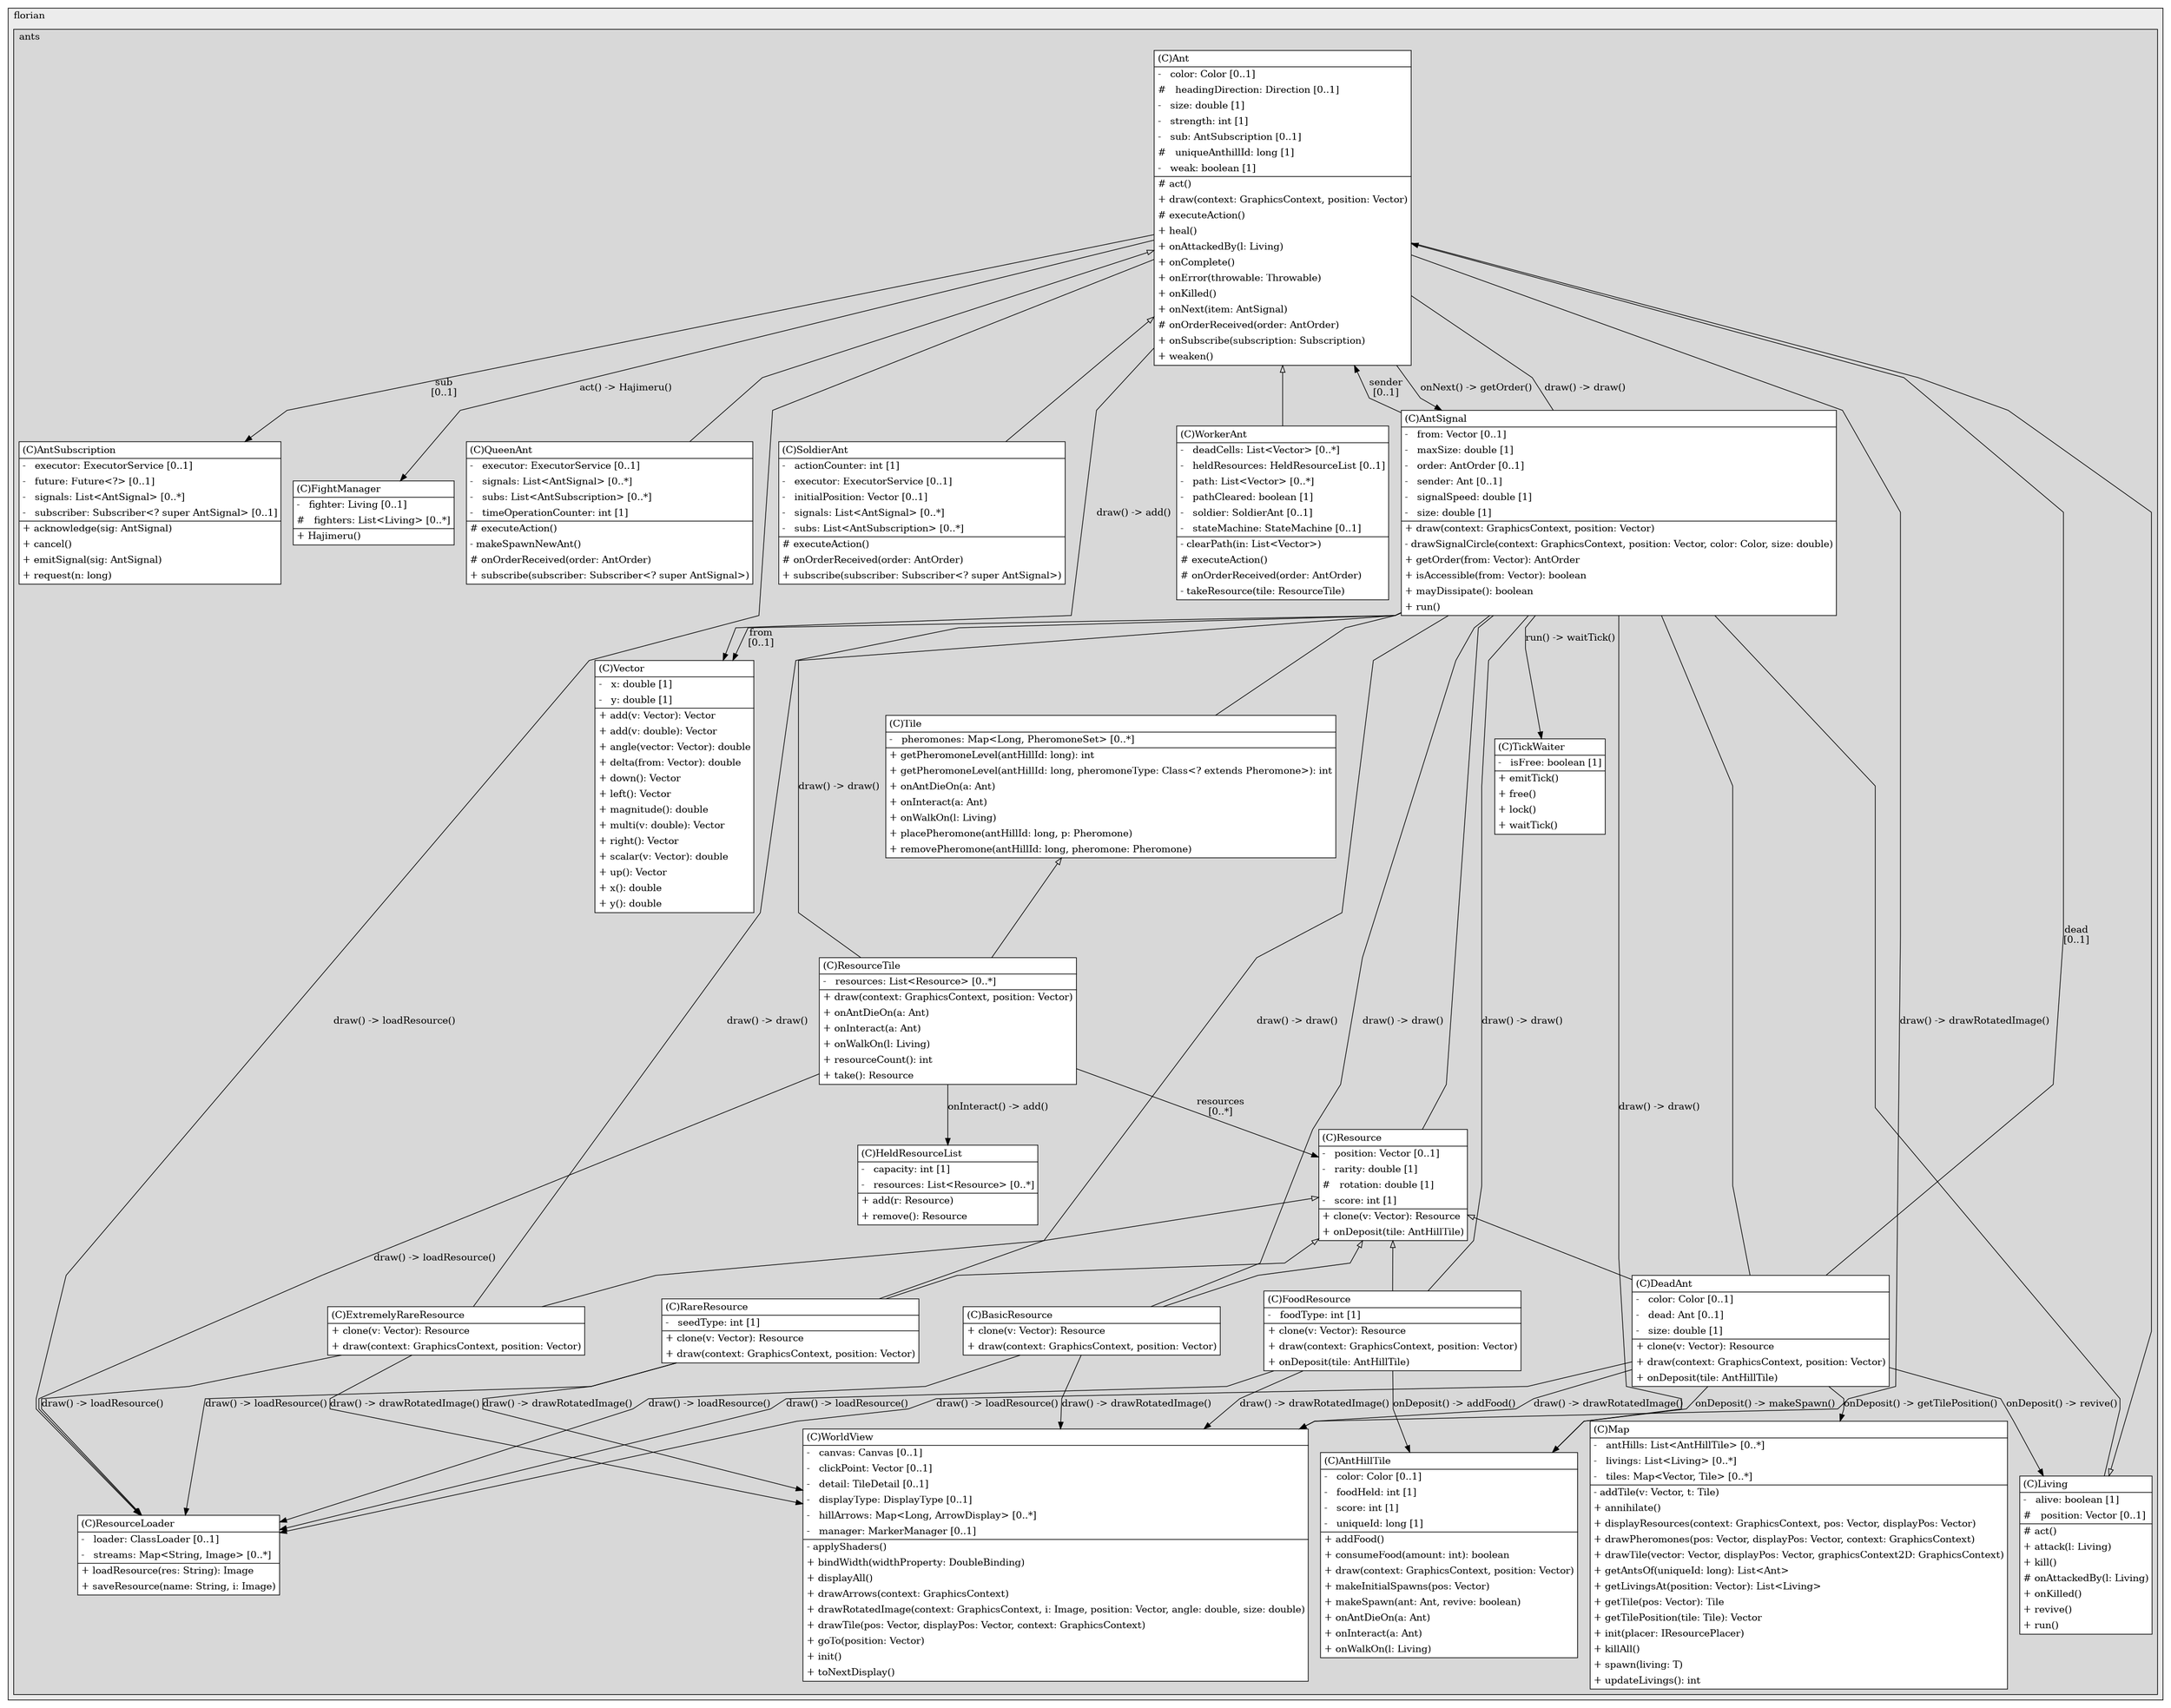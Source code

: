 @startuml

/' diagram meta data start
config=StructureConfiguration;
{
  "projectClassification": {
    "searchMode": "OpenProject", // OpenProject, AllProjects
    "includedProjects": "",
    "pathEndKeywords": "*.impl",
    "isClientPath": "",
    "isClientName": "",
    "isTestPath": "",
    "isTestName": "",
    "isMappingPath": "",
    "isMappingName": "",
    "isDataAccessPath": "",
    "isDataAccessName": "",
    "isDataStructurePath": "",
    "isDataStructureName": "",
    "isInterfaceStructuresPath": "",
    "isInterfaceStructuresName": "",
    "isEntryPointPath": "",
    "isEntryPointName": "",
    "treatFinalFieldsAsMandatory": false
  },
  "graphRestriction": {
    "classPackageExcludeFilter": "",
    "classPackageIncludeFilter": "*",
    "classNameExcludeFilter": "",
    "classNameIncludeFilter": "*",
    "methodNameExcludeFilter": "",
    "methodNameIncludeFilter": "",
    "removeByInheritance": "", // inheritance/annotation based filtering is done in a second step
    "removeByAnnotation": "",
    "removeByClassPackage": "", // cleanup the graph after inheritance/annotation based filtering is done
    "removeByClassName": "",
    "cutMappings": false,
    "cutEnum": true,
    "cutTests": true,
    "cutClient": true,
    "cutDataAccess": true,
    "cutInterfaceStructures": true,
    "cutDataStructures": true,
    "cutGetterAndSetter": true,
    "cutConstructors": true
  },
  "graphTraversal": {
    "forwardDepth": 3,
    "backwardDepth": 3,
    "classPackageExcludeFilter": "",
    "classPackageIncludeFilter": "",
    "classNameExcludeFilter": "",
    "classNameIncludeFilter": "",
    "methodNameExcludeFilter": "",
    "methodNameIncludeFilter": "",
    "hideMappings": false,
    "hideDataStructures": false,
    "hidePrivateMethods": true,
    "hideInterfaceCalls": true, // indirection: implementation -> interface (is hidden) -> implementation
    "onlyShowApplicationEntryPoints": false, // root node is included
    "useMethodCallsForStructureDiagram": "ForwardOnly" // ForwardOnly, BothDirections, No
  },
  "details": {
    "aggregation": "GroupByClass", // ByClass, GroupByClass, None
    "showClassGenericTypes": true,
    "showMethods": true,
    "showMethodParameterNames": true,
    "showMethodParameterTypes": true,
    "showMethodReturnType": true,
    "showPackageLevels": 2,
    "showDetailedClassStructure": true
  },
  "rootClass": "fr.florian.ants.antv1.living.ant.Ant",
  "extensionCallbackMethod": "" // qualified.class.name#methodName - signature: public static String method(String)
}
diagram meta data end '/



digraph g {
    rankdir="TB"
    splines=polyline
    

'nodes 
subgraph cluster_765945715 { 
   	label=florian
	labeljust=l
	fillcolor="#ececec"
	style=filled
   
   subgraph cluster_949466157 { 
   	label=ants
	labeljust=l
	fillcolor="#d8d8d8"
	style=filled
   
   Ant1168239085[
	label=<<TABLE BORDER="1" CELLBORDER="0" CELLPADDING="4" CELLSPACING="0">
<TR><TD ALIGN="LEFT" >(C)Ant</TD></TR>
<HR/>
<TR><TD ALIGN="LEFT" >-   color: Color [0..1]</TD></TR>
<TR><TD ALIGN="LEFT" >#   headingDirection: Direction [0..1]</TD></TR>
<TR><TD ALIGN="LEFT" >-   size: double [1]</TD></TR>
<TR><TD ALIGN="LEFT" >-   strength: int [1]</TD></TR>
<TR><TD ALIGN="LEFT" >-   sub: AntSubscription [0..1]</TD></TR>
<TR><TD ALIGN="LEFT" >#   uniqueAnthillId: long [1]</TD></TR>
<TR><TD ALIGN="LEFT" >-   weak: boolean [1]</TD></TR>
<HR/>
<TR><TD ALIGN="LEFT" ># act()</TD></TR>
<TR><TD ALIGN="LEFT" >+ draw(context: GraphicsContext, position: Vector)</TD></TR>
<TR><TD ALIGN="LEFT" ># executeAction()</TD></TR>
<TR><TD ALIGN="LEFT" >+ heal()</TD></TR>
<TR><TD ALIGN="LEFT" >+ onAttackedBy(l: Living)</TD></TR>
<TR><TD ALIGN="LEFT" >+ onComplete()</TD></TR>
<TR><TD ALIGN="LEFT" >+ onError(throwable: Throwable)</TD></TR>
<TR><TD ALIGN="LEFT" >+ onKilled()</TD></TR>
<TR><TD ALIGN="LEFT" >+ onNext(item: AntSignal)</TD></TR>
<TR><TD ALIGN="LEFT" ># onOrderReceived(order: AntOrder)</TD></TR>
<TR><TD ALIGN="LEFT" >+ onSubscribe(subscription: Subscription)</TD></TR>
<TR><TD ALIGN="LEFT" >+ weaken()</TD></TR>
</TABLE>>
	style=filled
	margin=0
	shape=plaintext
	fillcolor="#FFFFFF"
];

AntHillTile1424843505[
	label=<<TABLE BORDER="1" CELLBORDER="0" CELLPADDING="4" CELLSPACING="0">
<TR><TD ALIGN="LEFT" >(C)AntHillTile</TD></TR>
<HR/>
<TR><TD ALIGN="LEFT" >-   color: Color [0..1]</TD></TR>
<TR><TD ALIGN="LEFT" >-   foodHeld: int [1]</TD></TR>
<TR><TD ALIGN="LEFT" >-   score: int [1]</TD></TR>
<TR><TD ALIGN="LEFT" >-   uniqueId: long [1]</TD></TR>
<HR/>
<TR><TD ALIGN="LEFT" >+ addFood()</TD></TR>
<TR><TD ALIGN="LEFT" >+ consumeFood(amount: int): boolean</TD></TR>
<TR><TD ALIGN="LEFT" >+ draw(context: GraphicsContext, position: Vector)</TD></TR>
<TR><TD ALIGN="LEFT" >+ makeInitialSpawns(pos: Vector)</TD></TR>
<TR><TD ALIGN="LEFT" >+ makeSpawn(ant: Ant, revive: boolean)</TD></TR>
<TR><TD ALIGN="LEFT" >+ onAntDieOn(a: Ant)</TD></TR>
<TR><TD ALIGN="LEFT" >+ onInteract(a: Ant)</TD></TR>
<TR><TD ALIGN="LEFT" >+ onWalkOn(l: Living)</TD></TR>
</TABLE>>
	style=filled
	margin=0
	shape=plaintext
	fillcolor="#FFFFFF"
];

AntSignal1282801386[
	label=<<TABLE BORDER="1" CELLBORDER="0" CELLPADDING="4" CELLSPACING="0">
<TR><TD ALIGN="LEFT" >(C)AntSignal</TD></TR>
<HR/>
<TR><TD ALIGN="LEFT" >-   from: Vector [0..1]</TD></TR>
<TR><TD ALIGN="LEFT" >-   maxSize: double [1]</TD></TR>
<TR><TD ALIGN="LEFT" >-   order: AntOrder [0..1]</TD></TR>
<TR><TD ALIGN="LEFT" >-   sender: Ant [0..1]</TD></TR>
<TR><TD ALIGN="LEFT" >-   signalSpeed: double [1]</TD></TR>
<TR><TD ALIGN="LEFT" >-   size: double [1]</TD></TR>
<HR/>
<TR><TD ALIGN="LEFT" >+ draw(context: GraphicsContext, position: Vector)</TD></TR>
<TR><TD ALIGN="LEFT" >- drawSignalCircle(context: GraphicsContext, position: Vector, color: Color, size: double)</TD></TR>
<TR><TD ALIGN="LEFT" >+ getOrder(from: Vector): AntOrder</TD></TR>
<TR><TD ALIGN="LEFT" >+ isAccessible(from: Vector): boolean</TD></TR>
<TR><TD ALIGN="LEFT" >+ mayDissipate(): boolean</TD></TR>
<TR><TD ALIGN="LEFT" >+ run()</TD></TR>
</TABLE>>
	style=filled
	margin=0
	shape=plaintext
	fillcolor="#FFFFFF"
];

AntSubscription1282801386[
	label=<<TABLE BORDER="1" CELLBORDER="0" CELLPADDING="4" CELLSPACING="0">
<TR><TD ALIGN="LEFT" >(C)AntSubscription</TD></TR>
<HR/>
<TR><TD ALIGN="LEFT" >-   executor: ExecutorService [0..1]</TD></TR>
<TR><TD ALIGN="LEFT" >-   future: Future&lt;?&gt; [0..1]</TD></TR>
<TR><TD ALIGN="LEFT" >-   signals: List&lt;AntSignal&gt; [0..*]</TD></TR>
<TR><TD ALIGN="LEFT" >-   subscriber: Subscriber&lt;? super AntSignal&gt; [0..1]</TD></TR>
<HR/>
<TR><TD ALIGN="LEFT" >+ acknowledge(sig: AntSignal)</TD></TR>
<TR><TD ALIGN="LEFT" >+ cancel()</TD></TR>
<TR><TD ALIGN="LEFT" >+ emitSignal(sig: AntSignal)</TD></TR>
<TR><TD ALIGN="LEFT" >+ request(n: long)</TD></TR>
</TABLE>>
	style=filled
	margin=0
	shape=plaintext
	fillcolor="#FFFFFF"
];

BasicResource459354063[
	label=<<TABLE BORDER="1" CELLBORDER="0" CELLPADDING="4" CELLSPACING="0">
<TR><TD ALIGN="LEFT" >(C)BasicResource</TD></TR>
<HR/>
<TR><TD ALIGN="LEFT" >+ clone(v: Vector): Resource</TD></TR>
<TR><TD ALIGN="LEFT" >+ draw(context: GraphicsContext, position: Vector)</TD></TR>
</TABLE>>
	style=filled
	margin=0
	shape=plaintext
	fillcolor="#FFFFFF"
];

DeadAnt459354063[
	label=<<TABLE BORDER="1" CELLBORDER="0" CELLPADDING="4" CELLSPACING="0">
<TR><TD ALIGN="LEFT" >(C)DeadAnt</TD></TR>
<HR/>
<TR><TD ALIGN="LEFT" >-   color: Color [0..1]</TD></TR>
<TR><TD ALIGN="LEFT" >-   dead: Ant [0..1]</TD></TR>
<TR><TD ALIGN="LEFT" >-   size: double [1]</TD></TR>
<HR/>
<TR><TD ALIGN="LEFT" >+ clone(v: Vector): Resource</TD></TR>
<TR><TD ALIGN="LEFT" >+ draw(context: GraphicsContext, position: Vector)</TD></TR>
<TR><TD ALIGN="LEFT" >+ onDeposit(tile: AntHillTile)</TD></TR>
</TABLE>>
	style=filled
	margin=0
	shape=plaintext
	fillcolor="#FFFFFF"
];

ExtremelyRareResource459354063[
	label=<<TABLE BORDER="1" CELLBORDER="0" CELLPADDING="4" CELLSPACING="0">
<TR><TD ALIGN="LEFT" >(C)ExtremelyRareResource</TD></TR>
<HR/>
<TR><TD ALIGN="LEFT" >+ clone(v: Vector): Resource</TD></TR>
<TR><TD ALIGN="LEFT" >+ draw(context: GraphicsContext, position: Vector)</TD></TR>
</TABLE>>
	style=filled
	margin=0
	shape=plaintext
	fillcolor="#FFFFFF"
];

FightManager1220732173[
	label=<<TABLE BORDER="1" CELLBORDER="0" CELLPADDING="4" CELLSPACING="0">
<TR><TD ALIGN="LEFT" >(C)FightManager</TD></TR>
<HR/>
<TR><TD ALIGN="LEFT" >-   fighter: Living [0..1]</TD></TR>
<TR><TD ALIGN="LEFT" >#   fighters: List&lt;Living&gt; [0..*]</TD></TR>
<HR/>
<TR><TD ALIGN="LEFT" >+ Hajimeru()</TD></TR>
</TABLE>>
	style=filled
	margin=0
	shape=plaintext
	fillcolor="#FFFFFF"
];

FoodResource459354063[
	label=<<TABLE BORDER="1" CELLBORDER="0" CELLPADDING="4" CELLSPACING="0">
<TR><TD ALIGN="LEFT" >(C)FoodResource</TD></TR>
<HR/>
<TR><TD ALIGN="LEFT" >-   foodType: int [1]</TD></TR>
<HR/>
<TR><TD ALIGN="LEFT" >+ clone(v: Vector): Resource</TD></TR>
<TR><TD ALIGN="LEFT" >+ draw(context: GraphicsContext, position: Vector)</TD></TR>
<TR><TD ALIGN="LEFT" >+ onDeposit(tile: AntHillTile)</TD></TR>
</TABLE>>
	style=filled
	margin=0
	shape=plaintext
	fillcolor="#FFFFFF"
];

HeldResourceList1220732173[
	label=<<TABLE BORDER="1" CELLBORDER="0" CELLPADDING="4" CELLSPACING="0">
<TR><TD ALIGN="LEFT" >(C)HeldResourceList</TD></TR>
<HR/>
<TR><TD ALIGN="LEFT" >-   capacity: int [1]</TD></TR>
<TR><TD ALIGN="LEFT" >-   resources: List&lt;Resource&gt; [0..*]</TD></TR>
<HR/>
<TR><TD ALIGN="LEFT" >+ add(r: Resource)</TD></TR>
<TR><TD ALIGN="LEFT" >+ remove(): Resource</TD></TR>
</TABLE>>
	style=filled
	margin=0
	shape=plaintext
	fillcolor="#FFFFFF"
];

Living330113268[
	label=<<TABLE BORDER="1" CELLBORDER="0" CELLPADDING="4" CELLSPACING="0">
<TR><TD ALIGN="LEFT" >(C)Living</TD></TR>
<HR/>
<TR><TD ALIGN="LEFT" >-   alive: boolean [1]</TD></TR>
<TR><TD ALIGN="LEFT" >#   position: Vector [0..1]</TD></TR>
<HR/>
<TR><TD ALIGN="LEFT" ># act()</TD></TR>
<TR><TD ALIGN="LEFT" >+ attack(l: Living)</TD></TR>
<TR><TD ALIGN="LEFT" >+ kill()</TD></TR>
<TR><TD ALIGN="LEFT" ># onAttackedBy(l: Living)</TD></TR>
<TR><TD ALIGN="LEFT" >+ onKilled()</TD></TR>
<TR><TD ALIGN="LEFT" >+ revive()</TD></TR>
<TR><TD ALIGN="LEFT" >+ run()</TD></TR>
</TABLE>>
	style=filled
	margin=0
	shape=plaintext
	fillcolor="#FFFFFF"
];

Map1424843505[
	label=<<TABLE BORDER="1" CELLBORDER="0" CELLPADDING="4" CELLSPACING="0">
<TR><TD ALIGN="LEFT" >(C)Map</TD></TR>
<HR/>
<TR><TD ALIGN="LEFT" >-   antHills: List&lt;AntHillTile&gt; [0..*]</TD></TR>
<TR><TD ALIGN="LEFT" >-   livings: List&lt;Living&gt; [0..*]</TD></TR>
<TR><TD ALIGN="LEFT" >-   tiles: Map&lt;Vector, Tile&gt; [0..*]</TD></TR>
<HR/>
<TR><TD ALIGN="LEFT" >- addTile(v: Vector, t: Tile)</TD></TR>
<TR><TD ALIGN="LEFT" >+ annihilate()</TD></TR>
<TR><TD ALIGN="LEFT" >+ displayResources(context: GraphicsContext, pos: Vector, displayPos: Vector)</TD></TR>
<TR><TD ALIGN="LEFT" >+ drawPheromones(pos: Vector, displayPos: Vector, context: GraphicsContext)</TD></TR>
<TR><TD ALIGN="LEFT" >+ drawTile(vector: Vector, displayPos: Vector, graphicsContext2D: GraphicsContext)</TD></TR>
<TR><TD ALIGN="LEFT" >+ getAntsOf(uniqueId: long): List&lt;Ant&gt;</TD></TR>
<TR><TD ALIGN="LEFT" >+ getLivingsAt(position: Vector): List&lt;Living&gt;</TD></TR>
<TR><TD ALIGN="LEFT" >+ getTile(pos: Vector): Tile</TD></TR>
<TR><TD ALIGN="LEFT" >+ getTilePosition(tile: Tile): Vector</TD></TR>
<TR><TD ALIGN="LEFT" >+ init(placer: IResourcePlacer)</TD></TR>
<TR><TD ALIGN="LEFT" >+ killAll()</TD></TR>
<TR><TD ALIGN="LEFT" >+ spawn(living: T)</TD></TR>
<TR><TD ALIGN="LEFT" >+ updateLivings(): int</TD></TR>
</TABLE>>
	style=filled
	margin=0
	shape=plaintext
	fillcolor="#FFFFFF"
];

QueenAnt1168239085[
	label=<<TABLE BORDER="1" CELLBORDER="0" CELLPADDING="4" CELLSPACING="0">
<TR><TD ALIGN="LEFT" >(C)QueenAnt</TD></TR>
<HR/>
<TR><TD ALIGN="LEFT" >-   executor: ExecutorService [0..1]</TD></TR>
<TR><TD ALIGN="LEFT" >-   signals: List&lt;AntSignal&gt; [0..*]</TD></TR>
<TR><TD ALIGN="LEFT" >-   subs: List&lt;AntSubscription&gt; [0..*]</TD></TR>
<TR><TD ALIGN="LEFT" >-   timeOperationCounter: int [1]</TD></TR>
<HR/>
<TR><TD ALIGN="LEFT" ># executeAction()</TD></TR>
<TR><TD ALIGN="LEFT" >- makeSpawnNewAnt()</TD></TR>
<TR><TD ALIGN="LEFT" ># onOrderReceived(order: AntOrder)</TD></TR>
<TR><TD ALIGN="LEFT" >+ subscribe(subscriber: Subscriber&lt;? super AntSignal&gt;)</TD></TR>
</TABLE>>
	style=filled
	margin=0
	shape=plaintext
	fillcolor="#FFFFFF"
];

RareResource459354063[
	label=<<TABLE BORDER="1" CELLBORDER="0" CELLPADDING="4" CELLSPACING="0">
<TR><TD ALIGN="LEFT" >(C)RareResource</TD></TR>
<HR/>
<TR><TD ALIGN="LEFT" >-   seedType: int [1]</TD></TR>
<HR/>
<TR><TD ALIGN="LEFT" >+ clone(v: Vector): Resource</TD></TR>
<TR><TD ALIGN="LEFT" >+ draw(context: GraphicsContext, position: Vector)</TD></TR>
</TABLE>>
	style=filled
	margin=0
	shape=plaintext
	fillcolor="#FFFFFF"
];

Resource459354063[
	label=<<TABLE BORDER="1" CELLBORDER="0" CELLPADDING="4" CELLSPACING="0">
<TR><TD ALIGN="LEFT" >(C)Resource</TD></TR>
<HR/>
<TR><TD ALIGN="LEFT" >-   position: Vector [0..1]</TD></TR>
<TR><TD ALIGN="LEFT" >-   rarity: double [1]</TD></TR>
<TR><TD ALIGN="LEFT" >#   rotation: double [1]</TD></TR>
<TR><TD ALIGN="LEFT" >-   score: int [1]</TD></TR>
<HR/>
<TR><TD ALIGN="LEFT" >+ clone(v: Vector): Resource</TD></TR>
<TR><TD ALIGN="LEFT" >+ onDeposit(tile: AntHillTile)</TD></TR>
</TABLE>>
	style=filled
	margin=0
	shape=plaintext
	fillcolor="#FFFFFF"
];

ResourceLoader1220732173[
	label=<<TABLE BORDER="1" CELLBORDER="0" CELLPADDING="4" CELLSPACING="0">
<TR><TD ALIGN="LEFT" >(C)ResourceLoader</TD></TR>
<HR/>
<TR><TD ALIGN="LEFT" >-   loader: ClassLoader [0..1]</TD></TR>
<TR><TD ALIGN="LEFT" >-   streams: Map&lt;String, Image&gt; [0..*]</TD></TR>
<HR/>
<TR><TD ALIGN="LEFT" >+ loadResource(res: String): Image</TD></TR>
<TR><TD ALIGN="LEFT" >+ saveResource(name: String, i: Image)</TD></TR>
</TABLE>>
	style=filled
	margin=0
	shape=plaintext
	fillcolor="#FFFFFF"
];

ResourceTile1424843505[
	label=<<TABLE BORDER="1" CELLBORDER="0" CELLPADDING="4" CELLSPACING="0">
<TR><TD ALIGN="LEFT" >(C)ResourceTile</TD></TR>
<HR/>
<TR><TD ALIGN="LEFT" >-   resources: List&lt;Resource&gt; [0..*]</TD></TR>
<HR/>
<TR><TD ALIGN="LEFT" >+ draw(context: GraphicsContext, position: Vector)</TD></TR>
<TR><TD ALIGN="LEFT" >+ onAntDieOn(a: Ant)</TD></TR>
<TR><TD ALIGN="LEFT" >+ onInteract(a: Ant)</TD></TR>
<TR><TD ALIGN="LEFT" >+ onWalkOn(l: Living)</TD></TR>
<TR><TD ALIGN="LEFT" >+ resourceCount(): int</TD></TR>
<TR><TD ALIGN="LEFT" >+ take(): Resource</TD></TR>
</TABLE>>
	style=filled
	margin=0
	shape=plaintext
	fillcolor="#FFFFFF"
];

SoldierAnt1168239085[
	label=<<TABLE BORDER="1" CELLBORDER="0" CELLPADDING="4" CELLSPACING="0">
<TR><TD ALIGN="LEFT" >(C)SoldierAnt</TD></TR>
<HR/>
<TR><TD ALIGN="LEFT" >-   actionCounter: int [1]</TD></TR>
<TR><TD ALIGN="LEFT" >-   executor: ExecutorService [0..1]</TD></TR>
<TR><TD ALIGN="LEFT" >-   initialPosition: Vector [0..1]</TD></TR>
<TR><TD ALIGN="LEFT" >-   signals: List&lt;AntSignal&gt; [0..*]</TD></TR>
<TR><TD ALIGN="LEFT" >-   subs: List&lt;AntSubscription&gt; [0..*]</TD></TR>
<HR/>
<TR><TD ALIGN="LEFT" ># executeAction()</TD></TR>
<TR><TD ALIGN="LEFT" ># onOrderReceived(order: AntOrder)</TD></TR>
<TR><TD ALIGN="LEFT" >+ subscribe(subscriber: Subscriber&lt;? super AntSignal&gt;)</TD></TR>
</TABLE>>
	style=filled
	margin=0
	shape=plaintext
	fillcolor="#FFFFFF"
];

TickWaiter1220732173[
	label=<<TABLE BORDER="1" CELLBORDER="0" CELLPADDING="4" CELLSPACING="0">
<TR><TD ALIGN="LEFT" >(C)TickWaiter</TD></TR>
<HR/>
<TR><TD ALIGN="LEFT" >-   isFree: boolean [1]</TD></TR>
<HR/>
<TR><TD ALIGN="LEFT" >+ emitTick()</TD></TR>
<TR><TD ALIGN="LEFT" >+ free()</TD></TR>
<TR><TD ALIGN="LEFT" >+ lock()</TD></TR>
<TR><TD ALIGN="LEFT" >+ waitTick()</TD></TR>
</TABLE>>
	style=filled
	margin=0
	shape=plaintext
	fillcolor="#FFFFFF"
];

Tile1424843505[
	label=<<TABLE BORDER="1" CELLBORDER="0" CELLPADDING="4" CELLSPACING="0">
<TR><TD ALIGN="LEFT" >(C)Tile</TD></TR>
<HR/>
<TR><TD ALIGN="LEFT" >-   pheromones: Map&lt;Long, PheromoneSet&gt; [0..*]</TD></TR>
<HR/>
<TR><TD ALIGN="LEFT" >+ getPheromoneLevel(antHillId: long): int</TD></TR>
<TR><TD ALIGN="LEFT" >+ getPheromoneLevel(antHillId: long, pheromoneType: Class&lt;? extends Pheromone&gt;): int</TD></TR>
<TR><TD ALIGN="LEFT" >+ onAntDieOn(a: Ant)</TD></TR>
<TR><TD ALIGN="LEFT" >+ onInteract(a: Ant)</TD></TR>
<TR><TD ALIGN="LEFT" >+ onWalkOn(l: Living)</TD></TR>
<TR><TD ALIGN="LEFT" >+ placePheromone(antHillId: long, p: Pheromone)</TD></TR>
<TR><TD ALIGN="LEFT" >+ removePheromone(antHillId: long, pheromone: Pheromone)</TD></TR>
</TABLE>>
	style=filled
	margin=0
	shape=plaintext
	fillcolor="#FFFFFF"
];

Vector1220732173[
	label=<<TABLE BORDER="1" CELLBORDER="0" CELLPADDING="4" CELLSPACING="0">
<TR><TD ALIGN="LEFT" >(C)Vector</TD></TR>
<HR/>
<TR><TD ALIGN="LEFT" >-   x: double [1]</TD></TR>
<TR><TD ALIGN="LEFT" >-   y: double [1]</TD></TR>
<HR/>
<TR><TD ALIGN="LEFT" >+ add(v: Vector): Vector</TD></TR>
<TR><TD ALIGN="LEFT" >+ add(v: double): Vector</TD></TR>
<TR><TD ALIGN="LEFT" >+ angle(vector: Vector): double</TD></TR>
<TR><TD ALIGN="LEFT" >+ delta(from: Vector): double</TD></TR>
<TR><TD ALIGN="LEFT" >+ down(): Vector</TD></TR>
<TR><TD ALIGN="LEFT" >+ left(): Vector</TD></TR>
<TR><TD ALIGN="LEFT" >+ magnitude(): double</TD></TR>
<TR><TD ALIGN="LEFT" >+ multi(v: double): Vector</TD></TR>
<TR><TD ALIGN="LEFT" >+ right(): Vector</TD></TR>
<TR><TD ALIGN="LEFT" >+ scalar(v: Vector): double</TD></TR>
<TR><TD ALIGN="LEFT" >+ up(): Vector</TD></TR>
<TR><TD ALIGN="LEFT" >+ x(): double</TD></TR>
<TR><TD ALIGN="LEFT" >+ y(): double</TD></TR>
</TABLE>>
	style=filled
	margin=0
	shape=plaintext
	fillcolor="#FFFFFF"
];

WorkerAnt1168239085[
	label=<<TABLE BORDER="1" CELLBORDER="0" CELLPADDING="4" CELLSPACING="0">
<TR><TD ALIGN="LEFT" >(C)WorkerAnt</TD></TR>
<HR/>
<TR><TD ALIGN="LEFT" >-   deadCells: List&lt;Vector&gt; [0..*]</TD></TR>
<TR><TD ALIGN="LEFT" >-   heldResources: HeldResourceList [0..1]</TD></TR>
<TR><TD ALIGN="LEFT" >-   path: List&lt;Vector&gt; [0..*]</TD></TR>
<TR><TD ALIGN="LEFT" >-   pathCleared: boolean [1]</TD></TR>
<TR><TD ALIGN="LEFT" >-   soldier: SoldierAnt [0..1]</TD></TR>
<TR><TD ALIGN="LEFT" >-   stateMachine: StateMachine [0..1]</TD></TR>
<HR/>
<TR><TD ALIGN="LEFT" >- clearPath(in: List&lt;Vector&gt;)</TD></TR>
<TR><TD ALIGN="LEFT" ># executeAction()</TD></TR>
<TR><TD ALIGN="LEFT" ># onOrderReceived(order: AntOrder)</TD></TR>
<TR><TD ALIGN="LEFT" >- takeResource(tile: ResourceTile)</TD></TR>
</TABLE>>
	style=filled
	margin=0
	shape=plaintext
	fillcolor="#FFFFFF"
];

WorldView1015794271[
	label=<<TABLE BORDER="1" CELLBORDER="0" CELLPADDING="4" CELLSPACING="0">
<TR><TD ALIGN="LEFT" >(C)WorldView</TD></TR>
<HR/>
<TR><TD ALIGN="LEFT" >-   canvas: Canvas [0..1]</TD></TR>
<TR><TD ALIGN="LEFT" >-   clickPoint: Vector [0..1]</TD></TR>
<TR><TD ALIGN="LEFT" >-   detail: TileDetail [0..1]</TD></TR>
<TR><TD ALIGN="LEFT" >-   displayType: DisplayType [0..1]</TD></TR>
<TR><TD ALIGN="LEFT" >-   hillArrows: Map&lt;Long, ArrowDisplay&gt; [0..*]</TD></TR>
<TR><TD ALIGN="LEFT" >-   manager: MarkerManager [0..1]</TD></TR>
<HR/>
<TR><TD ALIGN="LEFT" >- applyShaders()</TD></TR>
<TR><TD ALIGN="LEFT" >+ bindWidth(widthProperty: DoubleBinding)</TD></TR>
<TR><TD ALIGN="LEFT" >+ displayAll()</TD></TR>
<TR><TD ALIGN="LEFT" >+ drawArrows(context: GraphicsContext)</TD></TR>
<TR><TD ALIGN="LEFT" >+ drawRotatedImage(context: GraphicsContext, i: Image, position: Vector, angle: double, size: double)</TD></TR>
<TR><TD ALIGN="LEFT" >+ drawTile(pos: Vector, displayPos: Vector, context: GraphicsContext)</TD></TR>
<TR><TD ALIGN="LEFT" >+ goTo(position: Vector)</TD></TR>
<TR><TD ALIGN="LEFT" >+ init()</TD></TR>
<TR><TD ALIGN="LEFT" >+ toNextDisplay()</TD></TR>
</TABLE>>
	style=filled
	margin=0
	shape=plaintext
	fillcolor="#FFFFFF"
];
} 
} 

'edges    
Ant1168239085 -> AntSignal1282801386[label="onNext() -> getOrder()"];
Ant1168239085 -> AntSubscription1282801386[label="sub
[0..1]"];
Ant1168239085 -> FightManager1220732173[label="act() -> Hajimeru()"];
Ant1168239085 -> QueenAnt1168239085[arrowhead=none, arrowtail=empty, dir=both];
Ant1168239085 -> ResourceLoader1220732173[label="draw() -> loadResource()"];
Ant1168239085 -> SoldierAnt1168239085[arrowhead=none, arrowtail=empty, dir=both];
Ant1168239085 -> Vector1220732173[label="draw() -> add()"];
Ant1168239085 -> WorkerAnt1168239085[arrowhead=none, arrowtail=empty, dir=both];
Ant1168239085 -> WorldView1015794271[label="draw() -> drawRotatedImage()"];
AntSignal1282801386 -> Ant1168239085[label="draw() -> draw()", arrowhead=none];
AntSignal1282801386 -> Ant1168239085[label="sender
[0..1]"];
AntSignal1282801386 -> AntHillTile1424843505[label="draw() -> draw()", arrowhead=none];
AntSignal1282801386 -> BasicResource459354063[label="draw() -> draw()", arrowhead=none];
AntSignal1282801386 -> DeadAnt459354063[arrowhead=none];
AntSignal1282801386 -> ExtremelyRareResource459354063[label="draw() -> draw()", arrowhead=none];
AntSignal1282801386 -> FoodResource459354063[label="draw() -> draw()", arrowhead=none];
AntSignal1282801386 -> Living330113268[arrowhead=none];
AntSignal1282801386 -> RareResource459354063[label="draw() -> draw()", arrowhead=none];
AntSignal1282801386 -> Resource459354063[arrowhead=none];
AntSignal1282801386 -> ResourceTile1424843505[label="draw() -> draw()", arrowhead=none];
AntSignal1282801386 -> TickWaiter1220732173[label="run() -> waitTick()"];
AntSignal1282801386 -> Tile1424843505[arrowhead=none];
AntSignal1282801386 -> Vector1220732173[label="from
[0..1]"];
BasicResource459354063 -> ResourceLoader1220732173[label="draw() -> loadResource()"];
BasicResource459354063 -> WorldView1015794271[label="draw() -> drawRotatedImage()"];
DeadAnt459354063 -> Ant1168239085[label="dead
[0..1]"];
DeadAnt459354063 -> AntHillTile1424843505[label="onDeposit() -> makeSpawn()"];
DeadAnt459354063 -> Living330113268[label="onDeposit() -> revive()"];
DeadAnt459354063 -> Map1424843505[label="onDeposit() -> getTilePosition()"];
DeadAnt459354063 -> ResourceLoader1220732173[label="draw() -> loadResource()"];
DeadAnt459354063 -> WorldView1015794271[label="draw() -> drawRotatedImage()"];
ExtremelyRareResource459354063 -> ResourceLoader1220732173[label="draw() -> loadResource()"];
ExtremelyRareResource459354063 -> WorldView1015794271[label="draw() -> drawRotatedImage()"];
FoodResource459354063 -> AntHillTile1424843505[label="onDeposit() -> addFood()"];
FoodResource459354063 -> ResourceLoader1220732173[label="draw() -> loadResource()"];
FoodResource459354063 -> WorldView1015794271[label="draw() -> drawRotatedImage()"];
Living330113268 -> Ant1168239085[arrowhead=none, arrowtail=empty, dir=both];
RareResource459354063 -> ResourceLoader1220732173[label="draw() -> loadResource()"];
RareResource459354063 -> WorldView1015794271[label="draw() -> drawRotatedImage()"];
Resource459354063 -> BasicResource459354063[arrowhead=none, arrowtail=empty, dir=both];
Resource459354063 -> DeadAnt459354063[arrowhead=none, arrowtail=empty, dir=both];
Resource459354063 -> ExtremelyRareResource459354063[arrowhead=none, arrowtail=empty, dir=both];
Resource459354063 -> FoodResource459354063[arrowhead=none, arrowtail=empty, dir=both];
Resource459354063 -> RareResource459354063[arrowhead=none, arrowtail=empty, dir=both];
ResourceTile1424843505 -> HeldResourceList1220732173[label="onInteract() -> add()"];
ResourceTile1424843505 -> Resource459354063[label="resources
[0..*]"];
ResourceTile1424843505 -> ResourceLoader1220732173[label="draw() -> loadResource()"];
Tile1424843505 -> ResourceTile1424843505[arrowhead=none, arrowtail=empty, dir=both];
    
}
@enduml